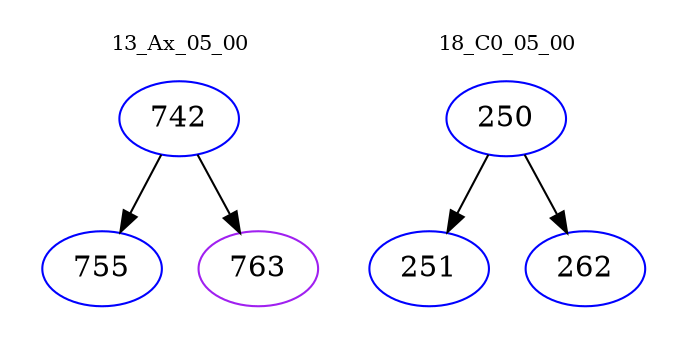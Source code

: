 digraph{
subgraph cluster_0 {
color = white
label = "13_Ax_05_00";
fontsize=10;
T0_742 [label="742", color="blue"]
T0_742 -> T0_755 [color="black"]
T0_755 [label="755", color="blue"]
T0_742 -> T0_763 [color="black"]
T0_763 [label="763", color="purple"]
}
subgraph cluster_1 {
color = white
label = "18_C0_05_00";
fontsize=10;
T1_250 [label="250", color="blue"]
T1_250 -> T1_251 [color="black"]
T1_251 [label="251", color="blue"]
T1_250 -> T1_262 [color="black"]
T1_262 [label="262", color="blue"]
}
}
